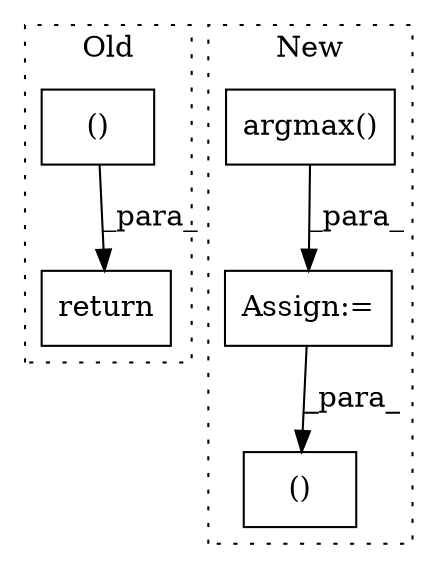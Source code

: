 digraph G {
subgraph cluster0 {
1 [label="()" a="54" s="3565" l="4" shape="box"];
5 [label="return" a="93" s="3554" l="7" shape="box"];
label = "Old";
style="dotted";
}
subgraph cluster1 {
2 [label="argmax()" a="75" s="3873,3887" l="13,1" shape="box"];
3 [label="Assign:=" a="68" s="3916" l="3" shape="box"];
4 [label="()" a="54" s="4043" l="17" shape="box"];
label = "New";
style="dotted";
}
1 -> 5 [label="_para_"];
2 -> 3 [label="_para_"];
3 -> 4 [label="_para_"];
}